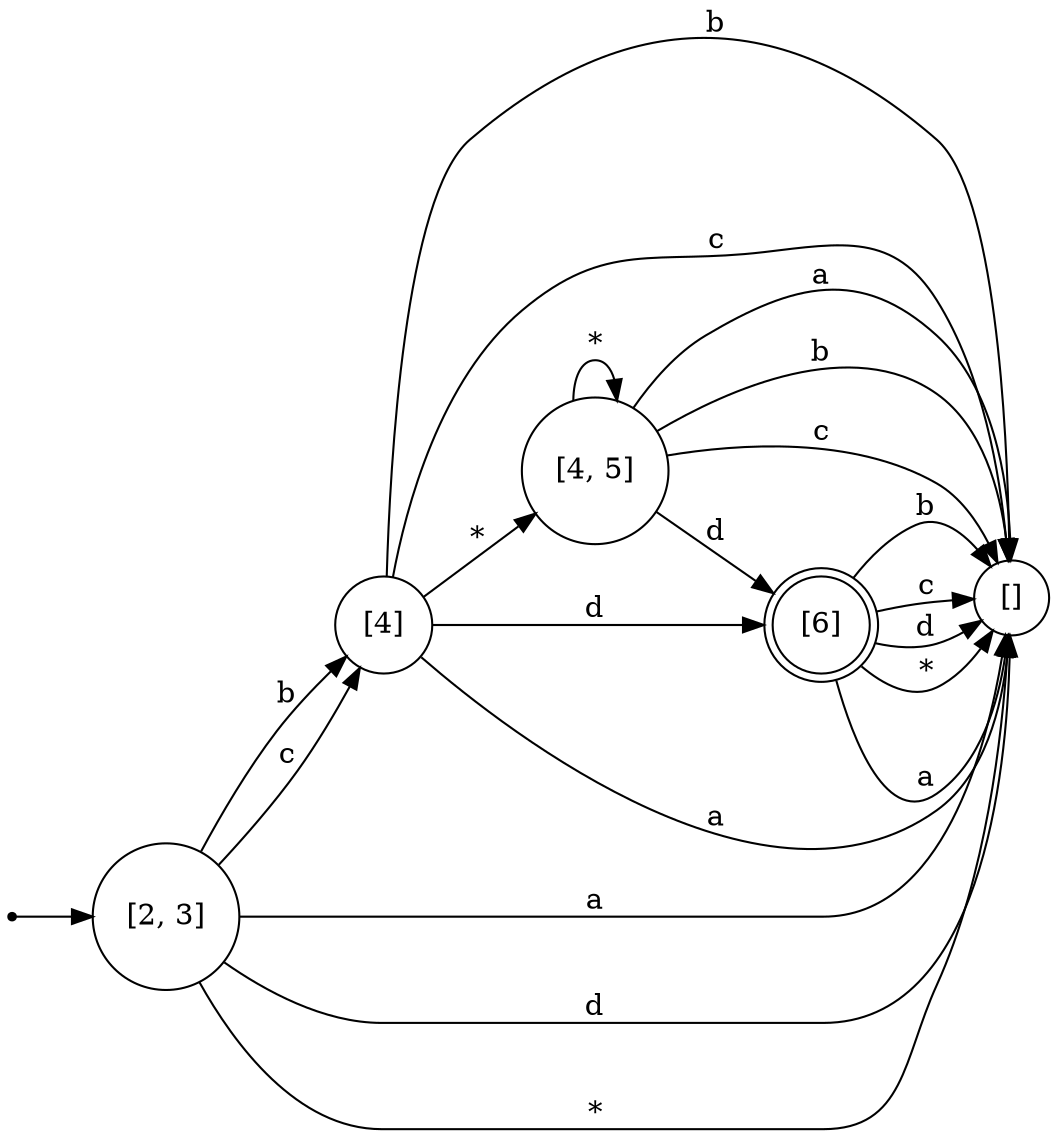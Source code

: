 digraph AFD {
    rankdir=LR;
    node [shape=circle];
    inicio [shape=point];
    inicio -> "[2, 3]";
    "[6]" [shape=doublecircle];
    "[4]" -> "[]" [label="a"];
    "[4]" -> "[]" [label="b"];
    "[4]" -> "[]" [label="c"];
    "[4]" -> "[6]" [label="d"];
    "[4]" -> "[4, 5]" [label="*"];
    "[2, 3]" -> "[]" [label="a"];
    "[2, 3]" -> "[4]" [label="b"];
    "[2, 3]" -> "[4]" [label="c"];
    "[2, 3]" -> "[]" [label="d"];
    "[2, 3]" -> "[]" [label="*"];
    "[6]" -> "[]" [label="a"];
    "[6]" -> "[]" [label="b"];
    "[6]" -> "[]" [label="c"];
    "[6]" -> "[]" [label="d"];
    "[6]" -> "[]" [label="*"];
    "[4, 5]" -> "[]" [label="a"];
    "[4, 5]" -> "[]" [label="b"];
    "[4, 5]" -> "[]" [label="c"];
    "[4, 5]" -> "[6]" [label="d"];
    "[4, 5]" -> "[4, 5]" [label="*"];
}
